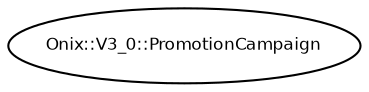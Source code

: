 digraph G {
  fontname = "Bitstream Vera Sans"
  fontsize = 8

  node [
    fontname = "Bitstream Vera Sans"
    fontsize = 8
    shape = "record"
  ]

  edge [
    fontname = "Bitstream Vera Sans"
    fontsize = 8
  ]

  PromotionCampaign [
    label = "Onix::V3_0::PromotionCampaign", shape = oval
  ]




}
